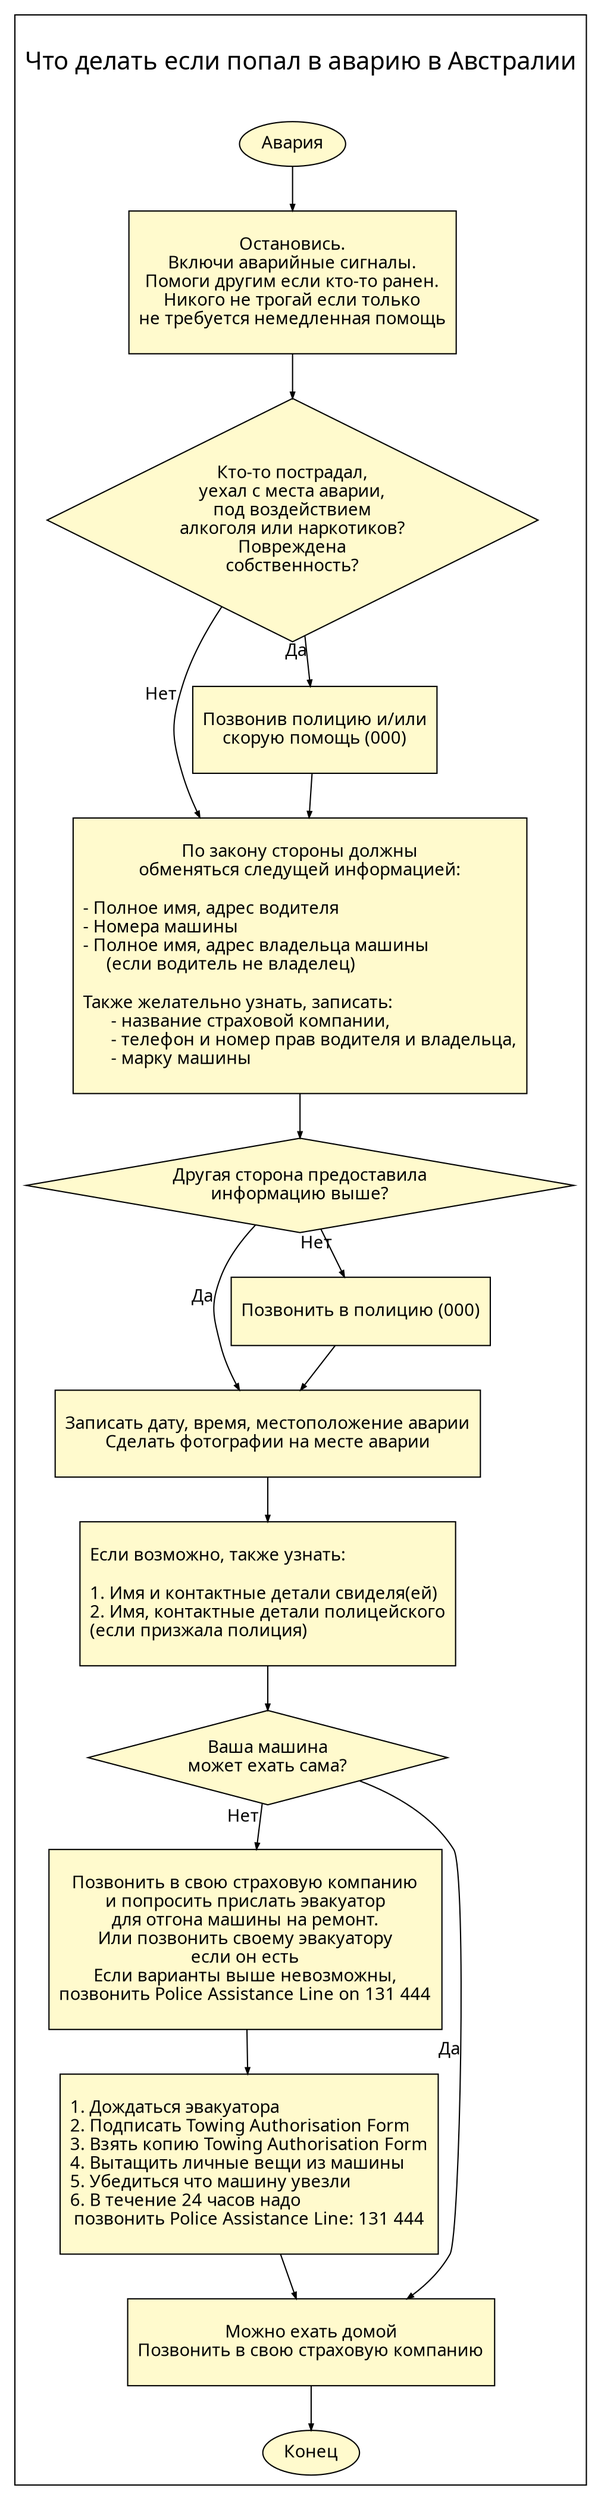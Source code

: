 digraph {
fontsize=20; fontname=Calibri;bgcolor="white";
#splines=ortho; nodesep=0;
edge [penwidth=1, color=black, arrowsize=.5, fontname=Calibri]

subgraph cluster_0 {

label = "\nЧто делать если попал в аварию в Австралии\n\n";

node [shape=box, fontname=Calibri, style=filled,fillcolor=lemonchiffon;];

{node [label="\nОстановись.\nВключи аварийные сигналы.\nПомоги другим если кто-то ранен.\nНикого не трогай если только\nне требуется немедленная помощь\n\n"] N2;}

{node [label="\nПо закону стороны должны\nобменяться следущей информацией:\n\n- Полное имя, адрес водителя\l- Номера машины\l- Полное имя, адрес владельца машины\l     (если водитель не владелец)\l\nТакже желательно узнать, записать:\l      - название страховой компании,\l      - телефон и номер прав водителя и владельца,\l      - марку машины\l\n"] N5; }

{node [label="\nЗаписать дату, время, местоположение аварии\nСделать фотографии на месте аварии\n\n"] N8;}

{node [label="\nЕсли возможно, также узнать:\l\l1. Имя и контактные детали свиделя(ей)\l2. Имя, контактные детали полицейского\l(если призжала полиция)\l\n"] "N9";}

{node [label="\nПозвонить в свою страховую компанию\nи попросить прислать эвакуатор\nдля отгона машины на ремонт.\nИли позвонить своему эвакуатору\nесли он есть\nЕсли варианты выше невозможны,\nпозвонить Police Assistance Line on 131 444\n\n"] "N12";}

{node [label="\l1. Дождаться эвакуатора\l2. Подписать Towing Authorisation Form\l3. Взять копию Towing Authorisation Form\l4. Вытащить личные вещи из машины\l5. Убедиться что машину увезли\l6. В течение 24 часов надо\lпозвонить Police Assistance Line: 131 444\n\n"] "N13";}

{node [label="\nМожно ехать домой\nПозвонить в свою страховую компанию\n\n"] "N14";}

{node [label="\nПозвонив полицию и/или\nскорую помощь (000)\n\n"] "N4";}

{node [label="\nПозвонить в полицию (000)\n\n"] "N7";}

node [shape=ellipse];

{node [label="Авария"] N1; }

{node [label="Конец"] N15; }

node [shape=diamond];

{node [label="Кто-то пострадал,\nуехал c места аварии,\nпод воздействием\nалкоголя или наркотиков?\nПовреждена\nсобственность?"] "N3";}

{node [label="Другая сторона предоставила\nинформацию выше?"] N6;}

{node [label="Ваша машина\nможет ехать сама?"] N11;}

}

N1 -> N2;
N2 -> N3;
N3 -> N4 [xlabel="Да"];
N4 -> N5;
N3 -> N5 [xlabel="Нет"];
N5 -> N6;
N6 -> N7 [xlabel="Нет"];
N7 -> N8;
N6 -> N8 [xlabel="Да"];
N8 -> N9;
N9 -> N11;
N11 -> N12 [xlabel="Нет"];
N12 -> N13;
N13 -> N14;
N14 -> N15;
N11 -> N14 [xlabel="Да"];
}
